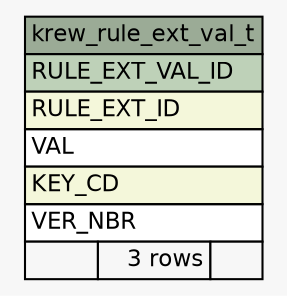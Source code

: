 // dot 2.28.0 on Mac OS X 10.7.2
// SchemaSpy rev 590
digraph "krew_rule_ext_val_t" {
  graph [
    rankdir="RL"
    bgcolor="#f7f7f7"
    nodesep="0.18"
    ranksep="0.46"
    fontname="Helvetica"
    fontsize="11"
  ];
  node [
    fontname="Helvetica"
    fontsize="11"
    shape="plaintext"
  ];
  edge [
    arrowsize="0.8"
  ];
  "krew_rule_ext_val_t" [
    label=<
    <TABLE BORDER="0" CELLBORDER="1" CELLSPACING="0" BGCOLOR="#ffffff">
      <TR><TD COLSPAN="3" BGCOLOR="#9bab96" ALIGN="CENTER">krew_rule_ext_val_t</TD></TR>
      <TR><TD PORT="RULE_EXT_VAL_ID" COLSPAN="3" BGCOLOR="#bed1b8" ALIGN="LEFT">RULE_EXT_VAL_ID</TD></TR>
      <TR><TD PORT="RULE_EXT_ID" COLSPAN="3" BGCOLOR="#f4f7da" ALIGN="LEFT">RULE_EXT_ID</TD></TR>
      <TR><TD PORT="VAL" COLSPAN="3" ALIGN="LEFT">VAL</TD></TR>
      <TR><TD PORT="KEY_CD" COLSPAN="3" BGCOLOR="#f4f7da" ALIGN="LEFT">KEY_CD</TD></TR>
      <TR><TD PORT="VER_NBR" COLSPAN="3" ALIGN="LEFT">VER_NBR</TD></TR>
      <TR><TD ALIGN="LEFT" BGCOLOR="#f7f7f7">  </TD><TD ALIGN="RIGHT" BGCOLOR="#f7f7f7">3 rows</TD><TD ALIGN="RIGHT" BGCOLOR="#f7f7f7">  </TD></TR>
    </TABLE>>
    URL="tables/krew_rule_ext_val_t.html"
    tooltip="krew_rule_ext_val_t"
  ];
}
